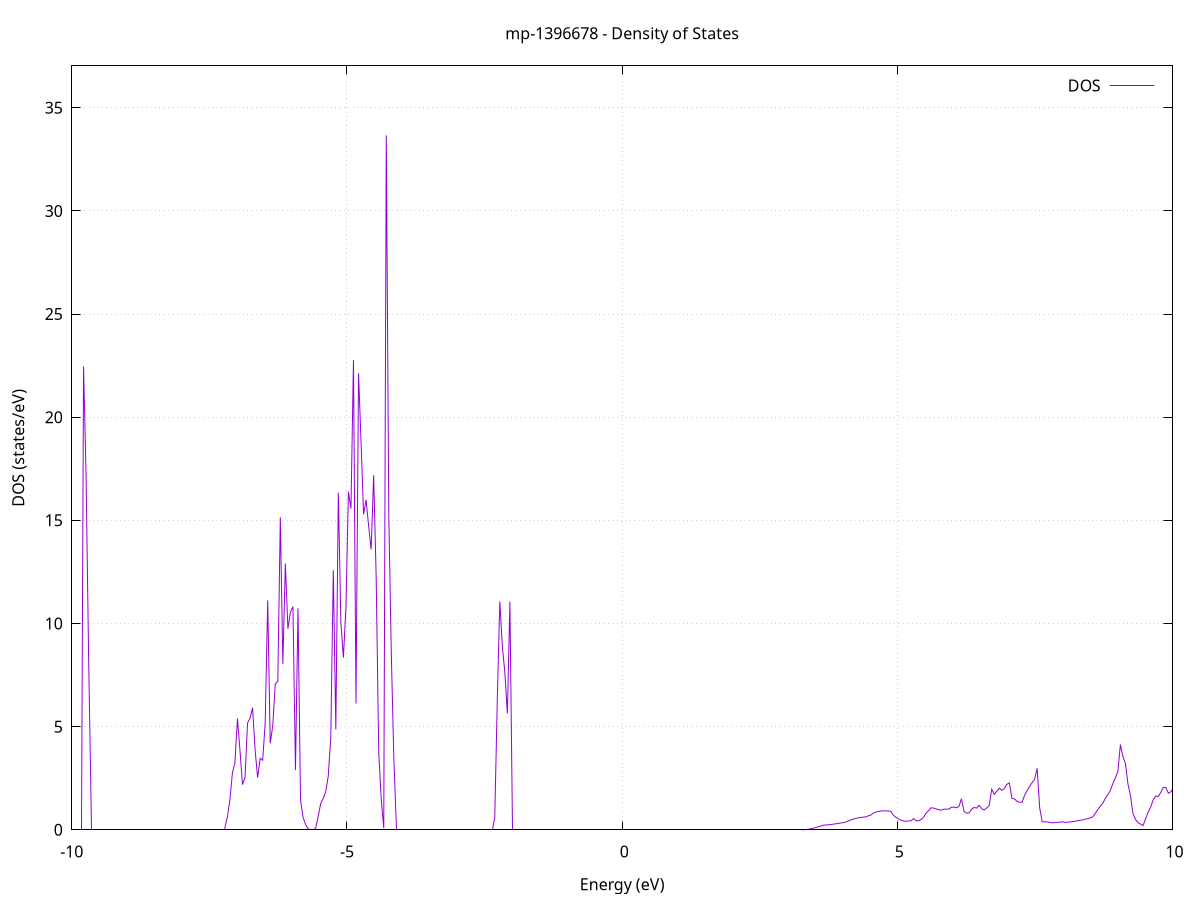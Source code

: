set title 'mp-1396678 - Density of States'
set xlabel 'Energy (eV)'
set ylabel 'DOS (states/eV)'
set grid
set xrange [-10:10]
set yrange [0:37.033]
set xzeroaxis lt -1
set terminal png size 800,600
set output 'mp-1396678_dos_gnuplot.png'
plot '-' using 1:2 with lines title 'DOS'
-65.021300 0.000000
-64.975500 0.000000
-64.929600 0.000000
-64.883800 0.000000
-64.838000 0.000000
-64.792100 0.000000
-64.746300 0.000000
-64.700500 0.000000
-64.654600 0.000000
-64.608800 0.000000
-64.562900 0.000000
-64.517100 0.000000
-64.471300 0.000000
-64.425400 0.000000
-64.379600 0.000000
-64.333700 0.000000
-64.287900 0.000000
-64.242100 0.000000
-64.196200 0.000000
-64.150400 0.000000
-64.104600 0.000000
-64.058700 0.000000
-64.012900 0.000000
-63.967000 0.000000
-63.921200 0.000000
-63.875400 0.000000
-63.829500 0.000000
-63.783700 0.000000
-63.737900 0.000000
-63.692000 0.000000
-63.646200 0.000000
-63.600300 0.000000
-63.554500 0.000000
-63.508700 0.000000
-63.462800 0.000000
-63.417000 0.000000
-63.371100 0.000000
-63.325300 0.000000
-63.279500 0.000000
-63.233600 0.000000
-63.187800 0.000000
-63.142000 0.000000
-63.096100 0.000000
-63.050300 0.000000
-63.004400 0.000000
-62.958600 0.000000
-62.912800 0.000000
-62.866900 0.000000
-62.821100 0.000000
-62.775300 0.000000
-62.729400 0.000000
-62.683600 0.000000
-62.637700 0.000000
-62.591900 0.000000
-62.546100 0.000000
-62.500200 0.000000
-62.454400 0.000000
-62.408500 0.000000
-62.362700 0.000000
-62.316900 0.000000
-62.271000 0.000000
-62.225200 0.000000
-62.179400 0.000000
-62.133500 0.000000
-62.087700 0.000000
-62.041800 0.000000
-61.996000 0.000000
-61.950200 0.000000
-61.904300 0.000000
-61.858500 0.000000
-61.812600 0.000000
-61.766800 0.000000
-61.721000 0.000000
-61.675100 0.000000
-61.629300 0.000000
-61.583500 0.000000
-61.537600 0.000000
-61.491800 0.000000
-61.445900 0.000000
-61.400100 0.000000
-61.354300 0.000000
-61.308400 0.000000
-61.262600 0.000000
-61.216800 0.000000
-61.170900 0.000000
-61.125100 0.000000
-61.079200 0.000000
-61.033400 0.000000
-60.987600 0.000000
-60.941700 0.000000
-60.895900 0.000000
-60.850000 0.000000
-60.804200 0.000000
-60.758400 0.000000
-60.712500 0.000000
-60.666700 0.000000
-60.620900 0.000000
-60.575000 0.000000
-60.529200 0.000000
-60.483300 0.000000
-60.437500 0.000000
-60.391700 0.000000
-60.345800 0.000000
-60.300000 0.000000
-60.254100 0.000000
-60.208300 0.000000
-60.162500 0.000000
-60.116600 0.000000
-60.070800 0.000000
-60.025000 0.000000
-59.979100 0.000000
-59.933300 0.000000
-59.887400 0.000000
-59.841600 0.000000
-59.795800 0.000000
-59.749900 0.000000
-59.704100 0.000000
-59.658300 0.000000
-59.612400 0.000000
-59.566600 0.000000
-59.520700 0.000000
-59.474900 0.000000
-59.429100 0.000000
-59.383200 0.000000
-59.337400 0.000000
-59.291500 0.000000
-59.245700 0.000000
-59.199900 0.000000
-59.154000 0.000000
-59.108200 0.000000
-59.062400 0.000000
-59.016500 0.000000
-58.970700 0.000000
-58.924800 0.000000
-58.879000 0.000000
-58.833200 0.000000
-58.787300 0.000000
-58.741500 0.000000
-58.695600 0.000000
-58.649800 0.000000
-58.604000 0.000000
-58.558100 0.000000
-58.512300 0.000000
-58.466500 0.000000
-58.420600 0.000000
-58.374800 0.000000
-58.328900 0.000000
-58.283100 0.000000
-58.237300 0.000000
-58.191400 0.000000
-58.145600 0.000000
-58.099800 0.000000
-58.053900 0.000000
-58.008100 0.000000
-57.962200 0.000000
-57.916400 0.000000
-57.870600 0.000000
-57.824700 0.000000
-57.778900 0.000000
-57.733000 0.000000
-57.687200 0.000000
-57.641400 0.000000
-57.595500 0.000000
-57.549700 0.000000
-57.503900 0.000000
-57.458000 0.000000
-57.412200 0.000000
-57.366300 0.000000
-57.320500 0.000000
-57.274700 0.000000
-57.228800 0.000000
-57.183000 0.000000
-57.137200 0.000000
-57.091300 0.000000
-57.045500 0.000000
-56.999600 0.000000
-56.953800 0.000000
-56.908000 0.000000
-56.862100 0.000000
-56.816300 0.000000
-56.770400 0.000000
-56.724600 0.000000
-56.678800 0.000000
-56.632900 0.000000
-56.587100 0.000000
-56.541300 0.000000
-56.495400 0.000000
-56.449600 0.000000
-56.403700 0.000000
-56.357900 0.000000
-56.312100 0.000000
-56.266200 0.000000
-56.220400 0.000000
-56.174500 0.000000
-56.128700 0.000000
-56.082900 0.000000
-56.037000 0.000000
-55.991200 0.000000
-55.945400 0.000000
-55.899500 0.000000
-55.853700 0.000000
-55.807800 0.000000
-55.762000 0.000000
-55.716200 0.000000
-55.670300 0.000000
-55.624500 0.000000
-55.578700 0.000000
-55.532800 0.000000
-55.487000 0.000000
-55.441100 0.000000
-55.395300 0.000000
-55.349500 0.000000
-55.303600 0.000000
-55.257800 0.000000
-55.211900 0.000000
-55.166100 0.000000
-55.120300 0.000000
-55.074400 0.000000
-55.028600 0.000000
-54.982800 0.000000
-54.936900 0.000000
-54.891100 0.000000
-54.845200 0.000000
-54.799400 0.000000
-54.753600 0.000000
-54.707700 0.000000
-54.661900 0.000000
-54.616000 0.000000
-54.570200 0.000000
-54.524400 0.000000
-54.478500 0.000000
-54.432700 0.000000
-54.386900 0.000000
-54.341000 0.000000
-54.295200 0.000000
-54.249300 0.000000
-54.203500 0.000000
-54.157700 0.000000
-54.111800 0.000000
-54.066000 0.000000
-54.020200 0.000000
-53.974300 0.000000
-53.928500 0.000000
-53.882600 0.000000
-53.836800 0.000000
-53.791000 0.000000
-53.745100 0.000000
-53.699300 0.000000
-53.653400 0.000000
-53.607600 0.000000
-53.561800 0.000000
-53.515900 0.000000
-53.470100 0.000000
-53.424300 0.000000
-53.378400 0.000000
-53.332600 0.000000
-53.286700 0.000000
-53.240900 0.000000
-53.195100 0.000000
-53.149200 0.000000
-53.103400 0.000000
-53.057500 0.000000
-53.011700 0.000000
-52.965900 0.000000
-52.920000 0.000000
-52.874200 0.000000
-52.828400 0.000000
-52.782500 0.000000
-52.736700 0.000000
-52.690800 0.000000
-52.645000 0.000000
-52.599200 0.000000
-52.553300 0.000000
-52.507500 0.000000
-52.461700 0.000000
-52.415800 0.000000
-52.370000 0.000000
-52.324100 0.000000
-52.278300 0.000000
-52.232500 0.000000
-52.186600 0.000000
-52.140800 0.000000
-52.094900 0.000000
-52.049100 0.000000
-52.003300 0.000000
-51.957400 0.000000
-51.911600 0.000000
-51.865800 0.000000
-51.819900 0.000000
-51.774100 0.000000
-51.728200 0.000000
-51.682400 0.000000
-51.636600 0.000000
-51.590700 0.000000
-51.544900 0.000000
-51.499100 0.000000
-51.453200 0.000000
-51.407400 0.000000
-51.361500 0.000000
-51.315700 0.000000
-51.269900 0.000000
-51.224000 0.000000
-51.178200 0.000000
-51.132300 0.000000
-51.086500 0.000000
-51.040700 0.000000
-50.994800 0.000000
-50.949000 0.000000
-50.903200 0.000000
-50.857300 0.000000
-50.811500 0.000000
-50.765600 0.000000
-50.719800 0.000000
-50.674000 0.000000
-50.628100 0.000000
-50.582300 0.000000
-50.536400 0.000000
-50.490600 0.000000
-50.444800 0.000000
-50.398900 0.000000
-50.353100 0.000000
-50.307300 0.000000
-50.261400 0.000000
-50.215600 0.000000
-50.169700 0.000000
-50.123900 0.000000
-50.078100 0.000000
-50.032200 0.000000
-49.986400 0.000000
-49.940600 0.000000
-49.894700 0.000000
-49.848900 0.000000
-49.803000 0.000000
-49.757200 0.000000
-49.711400 0.000000
-49.665500 0.000000
-49.619700 0.000000
-49.573800 0.000000
-49.528000 0.000000
-49.482200 0.000000
-49.436300 0.000000
-49.390500 0.000000
-49.344700 0.000000
-49.298800 0.000000
-49.253000 0.000000
-49.207100 0.000000
-49.161300 0.000000
-49.115500 0.000000
-49.069600 0.000000
-49.023800 0.000000
-48.977900 0.000000
-48.932100 0.000000
-48.886300 0.000000
-48.840400 0.000000
-48.794600 0.000000
-48.748800 0.000000
-48.702900 0.000000
-48.657100 0.000000
-48.611200 0.000000
-48.565400 0.000000
-48.519600 0.000000
-48.473700 0.000000
-48.427900 0.000000
-48.382100 0.000000
-48.336200 0.000000
-48.290400 0.000000
-48.244500 0.000000
-48.198700 0.000000
-48.152900 0.000000
-48.107000 0.000000
-48.061200 0.000000
-48.015300 0.000000
-47.969500 0.000000
-47.923700 0.000000
-47.877800 0.000000
-47.832000 0.000000
-47.786200 0.000000
-47.740300 0.000000
-47.694500 0.000000
-47.648600 0.000000
-47.602800 0.000000
-47.557000 0.000000
-47.511100 0.000000
-47.465300 0.000000
-47.419400 0.000000
-47.373600 0.000000
-47.327800 0.000000
-47.281900 0.000000
-47.236100 0.000000
-47.190300 0.000000
-47.144400 0.000000
-47.098600 0.000000
-47.052700 0.000000
-47.006900 0.000000
-46.961100 0.000000
-46.915200 0.000000
-46.869400 0.000000
-46.823600 0.000000
-46.777700 0.000000
-46.731900 0.000000
-46.686000 0.000000
-46.640200 0.000000
-46.594400 0.000000
-46.548500 0.000000
-46.502700 0.000000
-46.456800 0.000000
-46.411000 0.000000
-46.365200 0.000000
-46.319300 0.000000
-46.273500 0.000000
-46.227700 0.000000
-46.181800 0.000000
-46.136000 0.000000
-46.090100 0.000000
-46.044300 0.000000
-45.998500 0.000000
-45.952600 0.000000
-45.906800 0.000000
-45.861000 0.000000
-45.815100 0.000000
-45.769300 0.000000
-45.723400 0.000000
-45.677600 0.000000
-45.631800 0.000000
-45.585900 0.000000
-45.540100 0.000000
-45.494200 0.000000
-45.448400 0.000000
-45.402600 0.000000
-45.356700 0.000000
-45.310900 0.000000
-45.265100 0.000000
-45.219200 0.000000
-45.173400 0.000000
-45.127500 0.000000
-45.081700 0.000000
-45.035900 0.000000
-44.990000 0.000000
-44.944200 0.000000
-44.898300 0.000000
-44.852500 0.000000
-44.806700 0.000000
-44.760800 0.000000
-44.715000 0.000000
-44.669200 0.000000
-44.623300 0.000000
-44.577500 0.000000
-44.531600 0.000000
-44.485800 0.000000
-44.440000 0.000000
-44.394100 0.000000
-44.348300 0.000000
-44.302500 0.000000
-44.256600 0.000000
-44.210800 0.000000
-44.164900 0.000000
-44.119100 0.000000
-44.073300 0.000000
-44.027400 0.000000
-43.981600 0.000000
-43.935700 0.000000
-43.889900 0.000000
-43.844100 0.000000
-43.798200 0.000000
-43.752400 0.000000
-43.706600 0.000000
-43.660700 0.000000
-43.614900 0.000000
-43.569000 0.000000
-43.523200 0.000000
-43.477400 0.000000
-43.431500 0.000000
-43.385700 0.000000
-43.339800 0.000000
-43.294000 0.000000
-43.248200 0.000000
-43.202300 0.000000
-43.156500 0.000000
-43.110700 0.000000
-43.064800 0.000000
-43.019000 0.000000
-42.973100 0.000000
-42.927300 0.000000
-42.881500 0.000000
-42.835600 0.000000
-42.789800 0.000000
-42.744000 0.000000
-42.698100 0.000000
-42.652300 0.000000
-42.606400 0.000000
-42.560600 0.000000
-42.514800 0.000000
-42.468900 0.000000
-42.423100 0.000000
-42.377200 0.000000
-42.331400 0.000000
-42.285600 0.000000
-42.239700 0.000000
-42.193900 0.000000
-42.148100 0.000000
-42.102200 0.000000
-42.056400 0.000000
-42.010500 0.000000
-41.964700 0.000000
-41.918900 0.000000
-41.873000 0.000000
-41.827200 0.000000
-41.781300 0.000000
-41.735500 0.000000
-41.689700 0.000000
-41.643800 0.000000
-41.598000 0.000000
-41.552200 0.000000
-41.506300 0.000000
-41.460500 0.000000
-41.414600 0.000000
-41.368800 0.000000
-41.323000 0.000000
-41.277100 0.000000
-41.231300 0.000000
-41.185500 0.000000
-41.139600 0.000000
-41.093800 0.000000
-41.047900 0.000000
-41.002100 0.000000
-40.956300 0.000000
-40.910400 0.000000
-40.864600 0.000000
-40.818700 0.000000
-40.772900 0.000000
-40.727100 0.000000
-40.681200 0.000000
-40.635400 0.000000
-40.589600 0.000000
-40.543700 0.000000
-40.497900 0.000000
-40.452000 0.000000
-40.406200 0.000000
-40.360400 0.000000
-40.314500 0.000000
-40.268700 0.000000
-40.222900 0.000000
-40.177000 0.000000
-40.131200 0.000000
-40.085300 0.000000
-40.039500 0.000000
-39.993700 0.000000
-39.947800 0.000000
-39.902000 0.000000
-39.856100 0.000000
-39.810300 0.000000
-39.764500 0.000000
-39.718600 0.000000
-39.672800 0.000000
-39.627000 0.000000
-39.581100 0.000000
-39.535300 0.000000
-39.489400 0.000000
-39.443600 0.000000
-39.397800 0.000000
-39.351900 0.000000
-39.306100 0.000000
-39.260200 0.000000
-39.214400 0.000000
-39.168600 0.000000
-39.122700 0.000000
-39.076900 0.000000
-39.031100 0.000000
-38.985200 0.000000
-38.939400 0.000000
-38.893500 0.000000
-38.847700 0.000000
-38.801900 0.000000
-38.756000 0.000000
-38.710200 0.000000
-38.664400 0.000000
-38.618500 0.000000
-38.572700 0.000000
-38.526800 0.000000
-38.481000 0.000000
-38.435200 0.000000
-38.389300 0.000000
-38.343500 0.000000
-38.297600 0.000000
-38.251800 0.000000
-38.206000 0.000000
-38.160100 0.000000
-38.114300 0.000000
-38.068500 0.000000
-38.022600 0.000000
-37.976800 0.000000
-37.930900 0.000000
-37.885100 0.000000
-37.839300 0.000000
-37.793400 0.000000
-37.747600 0.000000
-37.701700 0.000000
-37.655900 0.000000
-37.610100 0.000000
-37.564200 0.000000
-37.518400 0.000000
-37.472600 0.000000
-37.426700 0.000000
-37.380900 0.000000
-37.335000 0.000000
-37.289200 0.000000
-37.243400 0.000000
-37.197500 0.000000
-37.151700 0.000000
-37.105900 0.000000
-37.060000 0.000000
-37.014200 0.000000
-36.968300 0.000000
-36.922500 0.000000
-36.876700 0.000000
-36.830800 0.000000
-36.785000 0.000000
-36.739100 0.000000
-36.693300 0.000000
-36.647500 0.000000
-36.601600 0.000000
-36.555800 0.000000
-36.510000 0.000000
-36.464100 0.000000
-36.418300 0.000000
-36.372400 0.000000
-36.326600 0.000000
-36.280800 0.000000
-36.234900 0.000000
-36.189100 0.000000
-36.143200 0.000000
-36.097400 0.000000
-36.051600 0.000000
-36.005700 0.000000
-35.959900 0.000000
-35.914100 0.000000
-35.868200 0.000000
-35.822400 0.000000
-35.776500 0.000000
-35.730700 0.000000
-35.684900 0.000000
-35.639000 0.000000
-35.593200 0.000000
-35.547400 0.000000
-35.501500 0.000000
-35.455700 0.000000
-35.409800 0.000000
-35.364000 0.000000
-35.318200 0.000000
-35.272300 0.000000
-35.226500 0.000000
-35.180600 0.000000
-35.134800 0.000000
-35.089000 0.000000
-35.043100 0.000000
-34.997300 0.000000
-34.951500 0.000000
-34.905600 0.000000
-34.859800 0.000000
-34.813900 0.000000
-34.768100 0.000000
-34.722300 0.000000
-34.676400 0.000000
-34.630600 0.000000
-34.584800 0.000000
-34.538900 0.000000
-34.493100 0.000000
-34.447200 0.000000
-34.401400 0.000000
-34.355600 0.000000
-34.309700 0.000000
-34.263900 0.000000
-34.218000 0.000000
-34.172200 0.000000
-34.126400 0.000000
-34.080500 0.000000
-34.034700 0.000000
-33.988900 0.000000
-33.943000 0.000000
-33.897200 0.000000
-33.851300 0.000000
-33.805500 0.000000
-33.759700 0.000000
-33.713800 0.000000
-33.668000 0.000000
-33.622100 0.000000
-33.576300 0.000000
-33.530500 0.000000
-33.484600 0.000000
-33.438800 0.000000
-33.393000 0.000000
-33.347100 0.000000
-33.301300 0.000000
-33.255400 0.000000
-33.209600 0.000000
-33.163800 0.000000
-33.117900 0.000000
-33.072100 0.000000
-33.026300 0.000000
-32.980400 0.000000
-32.934600 0.000000
-32.888700 0.000000
-32.842900 0.000000
-32.797100 0.000000
-32.751200 0.000000
-32.705400 0.000000
-32.659500 0.000000
-32.613700 0.000000
-32.567900 0.000000
-32.522000 0.000000
-32.476200 0.000000
-32.430400 0.000000
-32.384500 0.000000
-32.338700 0.000000
-32.292800 0.000000
-32.247000 0.000000
-32.201200 0.000000
-32.155300 0.000000
-32.109500 0.000000
-32.063600 0.000000
-32.017800 0.000000
-31.972000 0.000000
-31.926100 0.000000
-31.880300 0.000000
-31.834500 0.000000
-31.788600 0.000000
-31.742800 0.000000
-31.696900 0.000000
-31.651100 0.000000
-31.605300 0.000000
-31.559400 0.000000
-31.513600 0.000000
-31.467800 0.000000
-31.421900 0.000000
-31.376100 0.000000
-31.330200 0.000000
-31.284400 0.000000
-31.238600 0.000000
-31.192700 0.000000
-31.146900 0.000000
-31.101000 0.000000
-31.055200 0.000000
-31.009400 0.000000
-30.963500 0.000000
-30.917700 0.000000
-30.871900 0.000000
-30.826000 0.000000
-30.780200 0.000000
-30.734300 0.000000
-30.688500 0.000000
-30.642700 0.000000
-30.596800 0.000000
-30.551000 0.000000
-30.505100 0.000000
-30.459300 0.000000
-30.413500 0.000000
-30.367600 0.000000
-30.321800 0.000000
-30.276000 0.000000
-30.230100 0.000000
-30.184300 0.000000
-30.138400 0.000000
-30.092600 0.000000
-30.046800 0.000000
-30.000900 0.000000
-29.955100 0.000000
-29.909300 0.000000
-29.863400 0.000000
-29.817600 0.000000
-29.771700 0.000000
-29.725900 0.000000
-29.680100 0.000000
-29.634200 0.000000
-29.588400 0.000000
-29.542500 0.000000
-29.496700 0.000000
-29.450900 0.000000
-29.405000 0.000000
-29.359200 0.000000
-29.313400 0.000000
-29.267500 0.000000
-29.221700 0.000000
-29.175800 0.000000
-29.130000 0.000000
-29.084200 0.000000
-29.038300 0.000000
-28.992500 0.000000
-28.946700 0.000000
-28.900800 0.000000
-28.855000 0.000000
-28.809100 0.000000
-28.763300 0.000000
-28.717500 0.000000
-28.671600 0.000000
-28.625800 0.000000
-28.579900 0.000000
-28.534100 0.000000
-28.488300 0.000000
-28.442400 0.000000
-28.396600 0.000000
-28.350800 0.000000
-28.304900 0.000000
-28.259100 0.000000
-28.213200 0.000000
-28.167400 0.000000
-28.121600 0.000000
-28.075700 0.000000
-28.029900 0.000000
-27.984000 0.000000
-27.938200 0.000000
-27.892400 0.000000
-27.846500 0.000000
-27.800700 0.000000
-27.754900 0.000000
-27.709000 0.000000
-27.663200 0.000000
-27.617300 0.000000
-27.571500 0.000000
-27.525700 0.000000
-27.479800 0.000000
-27.434000 0.000000
-27.388200 0.000000
-27.342300 0.000000
-27.296500 0.000000
-27.250600 0.000000
-27.204800 0.000000
-27.159000 0.000000
-27.113100 0.000000
-27.067300 0.000000
-27.021400 0.000000
-26.975600 0.000000
-26.929800 0.000000
-26.883900 0.000000
-26.838100 0.000000
-26.792300 0.000000
-26.746400 0.000000
-26.700600 0.000000
-26.654700 0.000000
-26.608900 0.000000
-26.563100 0.000000
-26.517200 0.000000
-26.471400 0.000000
-26.425500 0.000000
-26.379700 0.000000
-26.333900 0.000000
-26.288000 0.000000
-26.242200 0.000000
-26.196400 0.000000
-26.150500 0.000000
-26.104700 0.000000
-26.058800 0.000000
-26.013000 0.000000
-25.967200 0.000000
-25.921300 0.000000
-25.875500 0.000000
-25.829700 0.000000
-25.783800 0.000000
-25.738000 0.000000
-25.692100 0.000000
-25.646300 0.000000
-25.600500 0.000000
-25.554600 0.000000
-25.508800 0.000000
-25.462900 0.000000
-25.417100 0.000000
-25.371300 0.000000
-25.325400 0.000000
-25.279600 0.000000
-25.233800 0.000000
-25.187900 0.000000
-25.142100 0.000000
-25.096200 0.000000
-25.050400 0.000000
-25.004600 0.439100
-24.958700 2.913700
-24.912900 5.960800
-24.867000 11.204200
-24.821200 0.000000
-24.775400 11.116600
-24.729500 4.804700
-24.683700 3.059500
-24.637900 0.000000
-24.592000 0.000000
-24.546200 0.000000
-24.500300 0.000000
-24.454500 0.000000
-24.408700 0.000000
-24.362800 0.000000
-24.317000 46.233800
-24.271200 35.527900
-24.225300 3.408300
-24.179500 6.270300
-24.133600 19.827600
-24.087800 9.087100
-24.042000 7.548100
-23.996100 5.833600
-23.950300 0.000000
-23.904400 0.000000
-23.858600 0.000000
-23.812800 0.000000
-23.766900 0.000000
-23.721100 0.000000
-23.675300 0.000000
-23.629400 0.000000
-23.583600 0.000000
-23.537700 0.000000
-23.491900 0.000000
-23.446100 0.000000
-23.400200 0.000000
-23.354400 0.000000
-23.308600 0.000000
-23.262700 0.000000
-23.216900 0.000000
-23.171000 0.000000
-23.125200 0.000000
-23.079400 0.000000
-23.033500 0.000000
-22.987700 0.000000
-22.941800 0.000000
-22.896000 0.000000
-22.850200 0.000000
-22.804300 0.000000
-22.758500 0.000000
-22.712700 0.000000
-22.666800 0.000000
-22.621000 0.000000
-22.575100 0.000000
-22.529300 0.000000
-22.483500 0.000000
-22.437600 0.000000
-22.391800 0.000000
-22.345900 0.000000
-22.300100 0.000000
-22.254300 0.000000
-22.208400 0.000000
-22.162600 0.000000
-22.116800 0.000000
-22.070900 0.000000
-22.025100 0.000000
-21.979200 0.000000
-21.933400 0.000000
-21.887600 0.000000
-21.841700 0.000000
-21.795900 0.000000
-21.750100 0.000000
-21.704200 0.000000
-21.658400 0.000000
-21.612500 0.000000
-21.566700 0.000000
-21.520900 0.000000
-21.475000 0.000000
-21.429200 0.000000
-21.383300 0.000000
-21.337500 0.000000
-21.291700 0.000000
-21.245800 0.000000
-21.200000 0.000000
-21.154200 0.000000
-21.108300 0.000000
-21.062500 0.000000
-21.016600 0.000000
-20.970800 0.000000
-20.925000 0.000000
-20.879100 0.000000
-20.833300 0.000000
-20.787400 0.000000
-20.741600 0.000000
-20.695800 0.000000
-20.649900 0.000000
-20.604100 0.000000
-20.558300 0.000000
-20.512400 0.000000
-20.466600 0.000000
-20.420700 0.000000
-20.374900 0.000000
-20.329100 0.000000
-20.283200 0.000000
-20.237400 0.000000
-20.191600 0.000000
-20.145700 0.000000
-20.099900 0.000000
-20.054000 0.000000
-20.008200 0.000000
-19.962400 0.000000
-19.916500 0.000000
-19.870700 0.000000
-19.824800 0.000000
-19.779000 0.000000
-19.733200 0.000000
-19.687300 0.000000
-19.641500 0.000000
-19.595700 0.000000
-19.549800 0.000000
-19.504000 0.000000
-19.458100 0.000000
-19.412300 0.000000
-19.366500 0.000000
-19.320600 0.000000
-19.274800 0.000000
-19.228900 0.000000
-19.183100 0.000000
-19.137300 0.000000
-19.091400 0.000000
-19.045600 0.000000
-18.999800 0.000000
-18.953900 0.000000
-18.908100 0.000000
-18.862200 0.000000
-18.816400 0.000000
-18.770600 0.000000
-18.724700 0.000000
-18.678900 0.000000
-18.633100 0.000000
-18.587200 0.000000
-18.541400 0.000000
-18.495500 0.000000
-18.449700 0.000000
-18.403900 0.000000
-18.358000 0.000000
-18.312200 0.000000
-18.266300 0.000000
-18.220500 0.000000
-18.174700 0.000000
-18.128800 0.000000
-18.083000 0.000000
-18.037200 0.000000
-17.991300 0.000000
-17.945500 0.000000
-17.899600 0.000000
-17.853800 0.000000
-17.808000 0.000000
-17.762100 0.000000
-17.716300 0.000000
-17.670500 0.000000
-17.624600 0.000000
-17.578800 0.000000
-17.532900 0.000000
-17.487100 0.000000
-17.441300 0.000000
-17.395400 0.000000
-17.349600 0.000000
-17.303700 0.000000
-17.257900 0.000000
-17.212100 0.000000
-17.166200 0.000000
-17.120400 0.000000
-17.074600 0.000000
-17.028700 0.000000
-16.982900 0.000000
-16.937000 0.000000
-16.891200 0.000000
-16.845400 0.000000
-16.799500 0.000000
-16.753700 0.000000
-16.707800 0.000000
-16.662000 0.000000
-16.616200 0.000000
-16.570300 0.000000
-16.524500 0.000000
-16.478700 0.000000
-16.432800 0.000000
-16.387000 0.000000
-16.341100 0.000000
-16.295300 0.000000
-16.249500 0.000000
-16.203600 0.000000
-16.157800 0.000000
-16.112000 0.000000
-16.066100 0.000000
-16.020300 0.000000
-15.974400 0.000000
-15.928600 0.000000
-15.882800 0.000000
-15.836900 0.000000
-15.791100 0.000000
-15.745200 0.000000
-15.699400 0.000000
-15.653600 0.000000
-15.607700 0.000000
-15.561900 0.000000
-15.516100 0.000000
-15.470200 0.000000
-15.424400 0.000000
-15.378500 0.000000
-15.332700 0.000000
-15.286900 0.000000
-15.241000 0.000000
-15.195200 0.000000
-15.149300 0.000000
-15.103500 0.000000
-15.057700 0.000000
-15.011800 0.000000
-14.966000 0.000000
-14.920200 0.000000
-14.874300 0.000000
-14.828500 0.000000
-14.782600 0.000000
-14.736800 0.000000
-14.691000 0.000000
-14.645100 0.000000
-14.599300 0.000000
-14.553500 0.000000
-14.507600 0.000000
-14.461800 0.000000
-14.415900 0.000000
-14.370100 0.000000
-14.324300 0.000000
-14.278400 0.000000
-14.232600 0.000000
-14.186700 0.000000
-14.140900 0.000000
-14.095100 0.000000
-14.049200 0.000000
-14.003400 0.000000
-13.957600 0.000000
-13.911700 0.000000
-13.865900 0.000000
-13.820000 0.000000
-13.774200 0.000000
-13.728400 0.000000
-13.682500 0.000000
-13.636700 0.000000
-13.590800 0.000000
-13.545000 0.000000
-13.499200 0.000000
-13.453300 0.000000
-13.407500 0.000000
-13.361700 0.000000
-13.315800 0.000000
-13.270000 0.000000
-13.224100 0.000000
-13.178300 0.000000
-13.132500 0.000000
-13.086600 0.000000
-13.040800 0.000000
-12.995000 0.000000
-12.949100 0.000000
-12.903300 0.000000
-12.857400 0.000000
-12.811600 0.000000
-12.765800 0.000000
-12.719900 0.000000
-12.674100 0.000000
-12.628200 0.000000
-12.582400 0.000000
-12.536600 0.000000
-12.490700 0.000000
-12.444900 0.000000
-12.399100 0.000000
-12.353200 0.000000
-12.307400 0.000000
-12.261500 0.000000
-12.215700 0.000000
-12.169900 0.000000
-12.124000 0.000000
-12.078200 0.000000
-12.032400 0.000000
-11.986500 0.000000
-11.940700 0.000000
-11.894800 0.000000
-11.849000 0.000000
-11.803200 0.000000
-11.757300 0.000000
-11.711500 0.000000
-11.665600 0.000000
-11.619800 0.000000
-11.574000 0.000000
-11.528100 0.000000
-11.482300 0.000000
-11.436500 0.000000
-11.390600 0.000000
-11.344800 0.000000
-11.298900 0.000000
-11.253100 0.000000
-11.207300 0.000000
-11.161400 0.000000
-11.115600 0.000000
-11.069700 0.000000
-11.023900 0.000000
-10.978100 0.000000
-10.932200 28.705000
-10.886400 16.799100
-10.840600 0.000000
-10.794700 0.000000
-10.748900 0.000000
-10.703000 3.196500
-10.657200 8.849000
-10.611400 8.231200
-10.565500 20.423900
-10.519700 21.629800
-10.473900 76.685400
-10.428000 2.992400
-10.382200 0.000000
-10.336300 0.000000
-10.290500 0.000000
-10.244700 0.000000
-10.198800 0.000000
-10.153000 0.000000
-10.107100 0.000000
-10.061300 0.000000
-10.015500 0.000000
-9.969600 0.000000
-9.923800 0.000000
-9.878000 0.000000
-9.832100 0.000000
-9.786300 22.464600
-9.740400 17.170600
-9.694600 8.414000
-9.648800 0.000000
-9.602900 0.000000
-9.557100 0.000000
-9.511200 0.000000
-9.465400 0.000000
-9.419600 0.000000
-9.373700 0.000000
-9.327900 0.000000
-9.282100 0.000000
-9.236200 0.000000
-9.190400 0.000000
-9.144500 0.000000
-9.098700 0.000000
-9.052900 0.000000
-9.007000 0.000000
-8.961200 0.000000
-8.915400 0.000000
-8.869500 0.000000
-8.823700 0.000000
-8.777800 0.000000
-8.732000 0.000000
-8.686200 0.000000
-8.640300 0.000000
-8.594500 0.000000
-8.548600 0.000000
-8.502800 0.000000
-8.457000 0.000000
-8.411100 0.000000
-8.365300 0.000000
-8.319500 0.000000
-8.273600 0.000000
-8.227800 0.000000
-8.181900 0.000000
-8.136100 0.000000
-8.090300 0.000000
-8.044400 0.000000
-7.998600 0.000000
-7.952700 0.000000
-7.906900 0.000000
-7.861100 0.000000
-7.815200 0.000000
-7.769400 0.000000
-7.723600 0.000000
-7.677700 0.000000
-7.631900 0.000000
-7.586000 0.000000
-7.540200 0.000000
-7.494400 0.000000
-7.448500 0.000000
-7.402700 0.000000
-7.356900 0.000000
-7.311000 0.000000
-7.265200 0.000000
-7.219300 0.000100
-7.173500 0.616000
-7.127700 1.432500
-7.081800 2.749800
-7.036000 3.244600
-6.990100 5.393200
-6.944300 3.861800
-6.898500 2.189000
-6.852600 2.532400
-6.806800 5.163800
-6.761000 5.406500
-6.715100 5.913100
-6.669300 3.870300
-6.623400 2.530100
-6.577600 3.467100
-6.531800 3.372900
-6.485900 5.166300
-6.440100 11.118700
-6.394300 4.190100
-6.348400 5.045100
-6.302600 7.063200
-6.256700 7.191400
-6.210900 15.141800
-6.165100 8.042200
-6.119200 12.910200
-6.073400 9.746900
-6.027500 10.557700
-5.981700 10.817100
-5.935900 2.894000
-5.890000 10.732600
-5.844200 1.456500
-5.798400 0.602500
-5.752500 0.265000
-5.706700 0.044200
-5.660800 0.000000
-5.615000 0.000000
-5.569200 0.063100
-5.523300 0.641000
-5.477500 1.273700
-5.431600 1.518800
-5.385800 1.852100
-5.340000 2.609900
-5.294100 4.485800
-5.248300 12.581400
-5.202500 4.869500
-5.156600 16.343000
-5.110800 10.056800
-5.064900 8.343800
-5.019100 10.758900
-4.973300 16.384500
-4.927400 15.572900
-4.881600 22.778600
-4.835800 6.123200
-4.789900 22.127600
-4.744100 18.796800
-4.698200 15.285800
-4.652400 15.996500
-4.606600 14.730000
-4.560700 13.591100
-4.514900 17.189400
-4.469000 12.215100
-4.423200 3.785400
-4.377400 1.474800
-4.331500 0.084000
-4.285700 33.666800
-4.239900 15.195200
-4.194000 8.484400
-4.148200 3.452100
-4.102300 0.000000
-4.056500 0.000000
-4.010700 0.000000
-3.964800 0.000000
-3.919000 0.000000
-3.873100 0.000000
-3.827300 0.000000
-3.781500 0.000000
-3.735600 0.000000
-3.689800 0.000000
-3.644000 0.000000
-3.598100 0.000000
-3.552300 0.000000
-3.506400 0.000000
-3.460600 0.000000
-3.414800 0.000000
-3.368900 0.000000
-3.323100 0.000000
-3.277300 0.000000
-3.231400 0.000000
-3.185600 0.000000
-3.139700 0.000000
-3.093900 0.000000
-3.048100 0.000000
-3.002200 0.000000
-2.956400 0.000000
-2.910500 0.000000
-2.864700 0.000000
-2.818900 0.000000
-2.773000 0.000000
-2.727200 0.000000
-2.681400 0.000000
-2.635500 0.000000
-2.589700 0.000000
-2.543800 0.000000
-2.498000 0.000000
-2.452200 0.000000
-2.406300 0.000000
-2.360500 0.000000
-2.314600 0.593600
-2.268800 6.306900
-2.223000 11.066900
-2.177100 8.899800
-2.131300 7.616800
-2.085500 5.635300
-2.039600 11.053700
-1.993800 0.000000
-1.947900 0.000000
-1.902100 0.000000
-1.856300 0.000000
-1.810400 0.000000
-1.764600 0.000000
-1.718800 0.000000
-1.672900 0.000000
-1.627100 0.000000
-1.581200 0.000000
-1.535400 0.000000
-1.489600 0.000000
-1.443700 0.000000
-1.397900 0.000000
-1.352000 0.000000
-1.306200 0.000000
-1.260400 0.000000
-1.214500 0.000000
-1.168700 0.000000
-1.122900 0.000000
-1.077000 0.000000
-1.031200 0.000000
-0.985300 0.000000
-0.939500 0.000000
-0.893700 0.000000
-0.847800 0.000000
-0.802000 0.000000
-0.756200 0.000000
-0.710300 0.000000
-0.664500 0.000000
-0.618600 0.000000
-0.572800 0.000000
-0.527000 0.000000
-0.481100 0.000000
-0.435300 0.000000
-0.389400 0.000000
-0.343600 0.000000
-0.297800 0.000000
-0.251900 0.000000
-0.206100 0.000000
-0.160300 0.000000
-0.114400 0.000000
-0.068600 0.000000
-0.022700 0.000000
0.023100 0.000000
0.068900 0.000000
0.114800 0.000000
0.160600 0.000000
0.206500 0.000000
0.252300 0.000000
0.298100 0.000000
0.344000 0.000000
0.389800 0.000000
0.435600 0.000000
0.481500 0.000000
0.527300 0.000000
0.573200 0.000000
0.619000 0.000000
0.664800 0.000000
0.710700 0.000000
0.756500 0.000000
0.802300 0.000000
0.848200 0.000000
0.894000 0.000000
0.939900 0.000000
0.985700 0.000000
1.031500 0.000000
1.077400 0.000000
1.123200 0.000000
1.169100 0.000000
1.214900 0.000000
1.260700 0.000000
1.306600 0.000000
1.352400 0.000000
1.398200 0.000000
1.444100 0.000000
1.489900 0.000000
1.535800 0.000000
1.581600 0.000000
1.627400 0.000000
1.673300 0.000000
1.719100 0.000000
1.765000 0.000000
1.810800 0.000000
1.856600 0.000000
1.902500 0.000000
1.948300 0.000000
1.994100 0.000000
2.040000 0.000000
2.085800 0.000000
2.131700 0.000000
2.177500 0.000000
2.223300 0.000000
2.269200 0.000000
2.315000 0.000000
2.360800 0.000000
2.406700 0.000000
2.452500 0.000000
2.498400 0.000000
2.544200 0.000000
2.590000 0.000000
2.635900 0.000000
2.681700 0.000000
2.727600 0.000000
2.773400 0.000000
2.819200 0.000000
2.865100 0.000000
2.910900 0.000000
2.956700 0.000000
3.002600 0.000000
3.048400 0.000000
3.094300 0.000000
3.140100 0.000000
3.185900 0.000000
3.231800 0.000000
3.277600 0.000400
3.323500 0.006200
3.369300 0.018800
3.415100 0.038400
3.461000 0.064900
3.506800 0.098200
3.552600 0.137900
3.598500 0.169900
3.644300 0.218500
3.690200 0.228300
3.736000 0.239900
3.781800 0.253400
3.827700 0.268700
3.873500 0.285600
3.919300 0.303900
3.965200 0.323800
4.011000 0.345100
4.056900 0.368000
4.102700 0.422000
4.148500 0.471000
4.194400 0.512600
4.240200 0.547000
4.286100 0.574000
4.331900 0.594700
4.377700 0.611700
4.423600 0.626500
4.469400 0.671200
4.515200 0.707900
4.561100 0.806000
4.606900 0.856700
4.652800 0.886200
4.698600 0.906400
4.744400 0.917300
4.790300 0.918700
4.836100 0.910800
4.881900 0.893400
4.927800 0.706500
4.973600 0.608000
5.019500 0.528800
5.065300 0.468700
5.111100 0.427800
5.157000 0.413600
5.202800 0.429000
5.248700 0.431600
5.294500 0.544100
5.340300 0.439000
5.386200 0.436300
5.432000 0.494100
5.477800 0.612500
5.523700 0.812800
5.569500 0.931900
5.615400 1.065700
5.661200 1.049800
5.707000 1.010500
5.752900 0.971100
5.798700 0.948600
5.844600 1.001500
5.890400 1.000200
5.936200 1.002800
5.982100 1.090400
6.027900 1.098000
6.073700 1.063800
6.119600 1.135000
6.165400 1.503100
6.211300 0.893800
6.257100 0.804600
6.302900 0.812300
6.348800 0.998900
6.394600 1.081900
6.440400 1.048300
6.486300 1.187400
6.532100 1.021800
6.578000 0.958700
6.623800 1.057300
6.669600 1.177400
6.715500 1.970100
6.761300 1.719600
6.807200 1.868000
6.853000 2.016700
6.898800 1.914600
6.944700 1.995300
6.990500 2.204600
7.036300 2.270000
7.082200 1.525500
7.128000 1.494700
7.173900 1.381400
7.219700 1.335700
7.265500 1.328000
7.311400 1.664800
7.357200 1.896300
7.403100 2.102600
7.448900 2.283600
7.494700 2.444400
7.540600 2.981900
7.586400 1.066800
7.632200 0.383300
7.678100 0.389800
7.723900 0.381100
7.769800 0.357300
7.815600 0.337700
7.861400 0.348400
7.907300 0.359500
7.953100 0.371000
7.998900 0.382900
8.044800 0.360400
8.090600 0.366800
8.136500 0.381000
8.182300 0.397100
8.228100 0.414800
8.274000 0.434700
8.319800 0.457100
8.365700 0.481900
8.411500 0.509100
8.457300 0.538800
8.503200 0.571000
8.549000 0.619800
8.594800 0.788600
8.640700 0.975400
8.686500 1.140600
8.732400 1.281400
8.778200 1.515600
8.824000 1.702800
8.869900 1.895800
8.915700 2.232600
8.961600 2.513300
9.007400 2.815400
9.053200 4.132500
9.099100 3.550600
9.144900 3.219300
9.190700 2.221600
9.236600 1.659700
9.282400 0.784600
9.328300 0.496800
9.374100 0.344300
9.419900 0.271300
9.465800 0.206800
9.511600 0.526100
9.557400 0.851200
9.603300 1.104600
9.649100 1.456900
9.695000 1.638400
9.740800 1.613200
9.786600 1.806900
9.832500 2.055400
9.878300 2.052600
9.924200 1.771800
9.970000 1.841300
10.015800 2.040500
10.061700 1.626100
10.107500 2.848200
10.153300 2.272000
10.199200 2.148700
10.245000 1.993000
10.290900 1.860400
10.336700 1.746700
10.382500 1.660100
10.428400 1.594500
10.474200 1.371700
10.520000 1.099500
10.565900 1.076800
10.611700 1.097900
10.657600 1.148100
10.703400 1.197700
10.749200 1.418300
10.795100 1.212000
10.840900 1.185600
10.886800 1.113300
10.932600 1.129300
10.978400 1.132200
11.024300 1.121300
11.070100 1.007600
11.115900 1.019600
11.161800 1.029500
11.207600 1.128500
11.253500 1.222700
11.299300 1.336100
11.345100 1.467200
11.391000 1.678100
11.436800 1.521300
11.482700 1.618000
11.528500 1.701500
11.574300 1.779900
11.620200 1.866700
11.666000 1.967000
11.711800 1.724300
11.757700 1.572400
11.803500 1.438000
11.849400 1.305500
11.895200 1.253500
11.941000 1.226500
11.986900 1.201900
12.032700 1.184300
12.078500 1.182100
12.124400 1.219500
12.170200 1.308400
12.216100 1.251900
12.261900 1.197000
12.307700 0.851200
12.353600 0.793800
12.399400 0.972000
12.445300 1.266800
12.491100 1.564100
12.536900 1.782000
12.582800 1.901900
12.628600 1.932100
12.674400 1.880300
12.720300 1.751000
12.766100 1.570800
12.812000 1.361900
12.857800 1.198100
12.903600 1.180900
12.949500 1.226200
12.995300 1.362300
13.041200 1.669200
13.087000 1.935000
13.132800 1.832300
13.178700 1.738300
13.224500 1.737000
13.270300 1.806200
13.316200 1.959200
13.362000 2.344700
13.407900 2.942100
13.453700 3.004800
13.499500 3.260900
13.545400 3.038800
13.591200 2.778200
13.637000 2.403300
13.682900 2.093100
13.728700 2.028200
13.774600 2.147400
13.820400 2.262200
13.866200 2.295500
13.912100 2.273500
13.957900 2.210800
14.003800 2.074500
14.049600 2.159000
14.095400 1.795000
14.141300 1.897000
14.187100 2.068800
14.232900 2.334900
14.278800 2.713600
14.324600 3.615000
14.370500 4.816100
14.416300 4.342800
14.462100 3.669100
14.508000 2.512700
14.553800 2.205900
14.599700 2.014100
14.645500 2.443500
14.691300 2.928200
14.737200 3.555700
14.783000 4.209300
14.828800 3.911400
14.874700 3.244600
14.920500 2.680000
14.966400 2.928500
15.012200 3.541800
15.058000 3.812400
15.103900 3.362200
15.149700 2.682000
15.195500 2.755400
15.241400 2.413700
15.287200 2.621200
15.333100 3.038500
15.378900 3.132600
15.424700 2.918800
15.470600 2.621600
15.516400 2.304000
15.562300 1.982300
15.608100 1.687300
15.653900 1.537300
15.699800 1.511400
15.745600 1.973300
15.791400 3.025900
15.837300 2.919600
15.883100 2.543300
15.929000 2.046000
15.974800 1.896400
16.020600 1.837300
16.066500 1.826000
16.112300 2.035700
16.158100 1.882800
16.204000 1.697400
16.249800 1.550300
16.295700 1.442200
16.341500 1.522800
16.387300 1.617300
16.433200 1.727300
16.479000 1.859600
16.524900 1.994300
16.570700 2.137500
16.616500 2.249900
16.662400 2.274400
16.708200 2.113600
16.754000 2.008600
16.799900 1.565200
16.845700 1.461500
16.891600 1.927400
16.937400 2.162600
16.983200 2.460300
17.029100 2.398300
17.074900 1.821400
17.120800 2.167700
17.166600 2.774200
17.212400 3.299800
17.258300 3.262600
17.304100 2.879800
17.349900 2.638600
17.395800 2.518500
17.441600 2.365400
17.487500 2.949000
17.533300 2.934500
17.579100 2.226500
17.625000 2.377500
17.670800 2.994000
17.716600 3.667600
17.762500 4.611400
17.808300 5.249400
17.854200 5.183100
17.900000 4.391900
17.945800 3.467000
17.991700 2.264900
18.037500 2.224400
18.083400 2.288300
18.129200 1.821900
18.175000 2.344500
18.220900 1.988600
18.266700 2.243400
18.312500 2.764200
18.358400 3.193300
18.404200 4.137600
18.450100 3.466400
18.495900 2.270200
18.541700 2.033500
18.587600 4.221900
18.633400 4.784500
18.679300 2.817800
18.725100 2.031900
18.770900 2.135900
18.816800 2.221000
18.862600 2.509000
18.908400 2.625100
18.954300 2.622600
19.000100 2.332500
19.046000 2.074800
19.091800 1.867200
19.137600 1.779600
19.183500 1.700200
19.229300 2.430300
19.275100 2.298700
19.321000 2.186200
19.366800 2.111200
19.412700 2.113000
19.458500 2.313900
19.504300 2.641300
19.550200 2.053200
19.596000 1.937800
19.641900 1.699700
19.687700 1.468000
19.733500 1.305700
19.779400 1.234500
19.825200 1.195800
19.871000 1.244100
19.916900 1.345300
19.962700 1.983800
20.008600 2.582700
20.054400 2.692700
20.100200 2.309800
20.146100 2.168200
20.191900 2.261000
20.237800 2.149500
20.283600 2.222200
20.329400 2.209300
20.375300 2.125300
20.421100 1.983100
20.466900 1.950800
20.512800 2.340900
20.558600 2.092400
20.604500 1.312200
20.650300 1.192400
20.696100 1.305700
20.742000 2.478000
20.787800 3.856100
20.833600 4.610100
20.879500 3.823000
20.925300 2.548200
20.971200 2.948900
21.017000 4.315600
21.062800 3.490400
21.108700 3.607300
21.154500 2.940600
21.200400 2.327800
21.246200 1.840000
21.292000 1.458500
21.337900 1.223700
21.383700 1.067700
21.429500 0.946100
21.475400 0.845300
21.521200 0.658600
21.567100 0.382700
21.612900 0.299900
21.658700 0.245100
21.704600 0.193700
21.750400 0.145600
21.796200 0.114700
21.842100 0.098600
21.887900 0.083400
21.933800 0.069000
21.979600 0.055500
22.025400 0.042900
22.071300 0.031100
22.117100 0.020200
22.163000 0.010100
22.208800 0.000900
22.254600 0.000000
22.300500 0.000000
22.346300 0.000000
22.392100 0.000000
22.438000 0.000000
22.483800 0.000000
22.529700 0.000000
22.575500 0.000000
22.621300 0.000000
22.667200 0.000000
22.713000 0.000000
22.758900 0.000000
22.804700 0.000000
22.850500 0.000000
22.896400 0.000000
22.942200 0.000000
22.988000 0.000000
23.033900 0.000000
23.079700 0.000000
23.125600 0.000000
23.171400 0.000000
23.217200 0.000000
23.263100 0.000000
23.308900 0.000000
23.354700 0.000000
23.400600 0.000000
23.446400 0.000000
23.492300 0.000000
23.538100 0.000000
23.583900 0.000000
23.629800 0.000000
23.675600 0.000000
23.721500 0.000000
23.767300 0.000000
23.813100 0.000000
23.859000 0.000000
23.904800 0.000000
23.950600 0.000000
23.996500 0.000000
24.042300 0.000000
24.088200 0.000000
24.134000 0.000000
24.179800 0.000000
24.225700 0.000000
24.271500 0.000000
24.317400 0.000000
24.363200 0.000000
24.409000 0.000000
24.454900 0.000000
24.500700 0.000000
24.546500 0.000000
24.592400 0.000000
24.638200 0.000000
24.684100 0.000000
24.729900 0.000000
24.775700 0.000000
24.821600 0.000000
24.867400 0.000000
24.913200 0.000000
24.959100 0.000000
25.004900 0.000000
25.050800 0.000000
25.096600 0.000000
25.142400 0.000000
25.188300 0.000000
25.234100 0.000000
25.280000 0.000000
25.325800 0.000000
25.371600 0.000000
25.417500 0.000000
25.463300 0.000000
25.509100 0.000000
25.555000 0.000000
25.600800 0.000000
25.646700 0.000000
25.692500 0.000000
25.738300 0.000000
25.784200 0.000000
25.830000 0.000000
25.875900 0.000000
25.921700 0.000000
25.967500 0.000000
26.013400 0.000000
26.059200 0.000000
26.105000 0.000000
26.150900 0.000000
26.196700 0.000000
26.242600 0.000000
26.288400 0.000000
26.334200 0.000000
26.380100 0.000000
26.425900 0.000000
26.471700 0.000000
26.517600 0.000000
26.563400 0.000000
26.609300 0.000000
26.655100 0.000000
e
